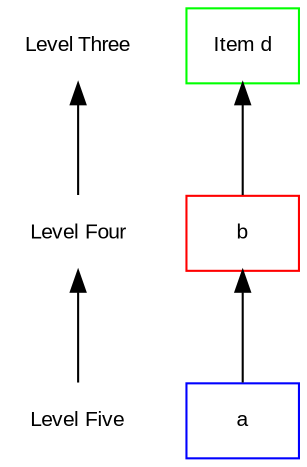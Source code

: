 digraph G {
node [shape=box,fontname="Arial",fontsize="10"];
edge [fontname="Arial",fontsize="8"];
ranksep=.75;
rankdir=BT;
concentrate=true;

node [shape=plaintext,fontname="Arial",fontsize="10"];
{ "Level Five" -> "Level Four" -> "Level Three" }

a [label="a" shape=ELLIPSE color="blue"];
Item_d [label="Item d" shape=ELLIPSE color="green"];
b [label="b" shape=RECTANGLE color="red"];


{ rank = same; "Level Five"; "a"; }
{ rank = same; "Level Four"; "b"; }
{ rank = same; "Level Three"; "Item_d"; }

a -> b;
b -> Item_d;


}
